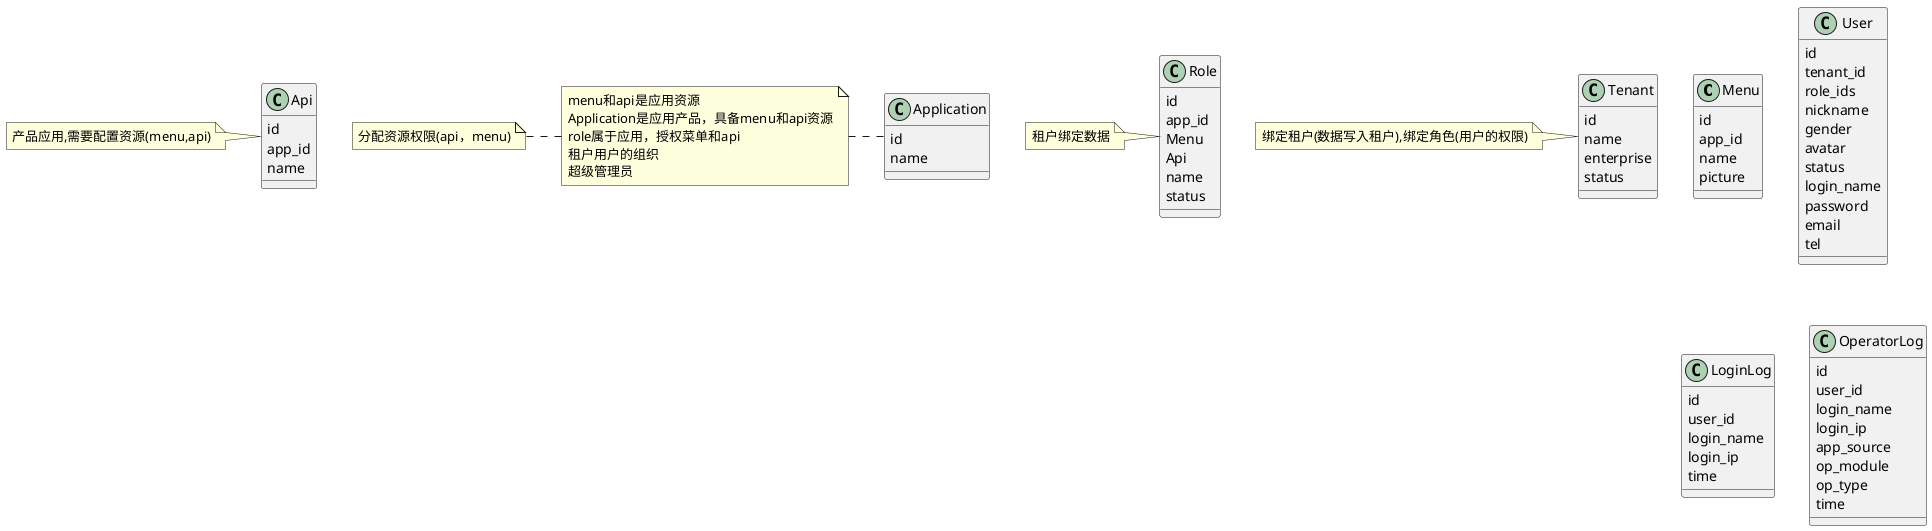 @startuml
'https://plantuml.com/class-diagram



class Menu{
id
app_id
name
picture
}
class Api{
id
app_id
name

}

note left: 产品应用,需要配置资源(menu,api)
class Application{
id
name
}

note left
 menu和api是应用资源
 Application是应用产品，具备menu和api资源
 role属于应用，授权菜单和api
 租户用户的组织
 超级管理员
end note

note left: 分配资源权限(api，menu)
class Role{
id
app_id
Menu
Api
name
status
}


note left:租户绑定数据
class Tenant{
id
name
enterprise
status

}

note left:绑定租户(数据写入租户),绑定角色(用户的权限)
class User{
id
tenant_id
role_ids
nickname
gender
avatar
status
login_name
password
email
tel
}

class LoginLog{
id
user_id
login_name
login_ip
time
}
class OperatorLog{
id
user_id
login_name
login_ip
app_source
op_module
op_type
time
}

@enduml
